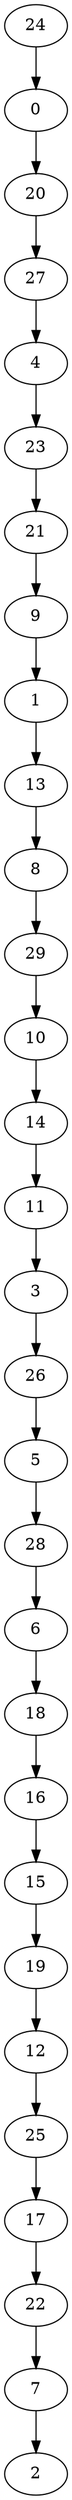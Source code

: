 digraph {
	0 [label = 0]
	1 [label = 1]
	2 [label = 2]
	3 [label = 3]
	4 [label = 4]
	5 [label = 5]
	6 [label = 6]
	7 [label = 7]
	8 [label = 8]
	9 [label = 9]
	10 [label = 10]
	11 [label = 11]
	12 [label = 12]
	13 [label = 13]
	14 [label = 14]
	15 [label = 15]
	16 [label = 16]
	17 [label = 17]
	18 [label = 18]
	19 [label = 19]
	20 [label = 20]
	21 [label = 21]
	22 [label = 22]
	23 [label = 23]
	24 [label = 24]
	25 [label = 25]
	26 [label = 26]
	27 [label = 27]
	28 [label = 28]
	29 [label = 29]
	24->0;
	0->20;
	20->27;
	27->4;
	4->23;
	23->21;
	21->9;
	9->1;
	1->13;
	13->8;
	8->29;
	29->10;
	10->14;
	14->11;
	11->3;
	3->26;
	26->5;
	5->28;
	28->6;
	6->18;
	18->16;
	16->15;
	15->19;
	19->12;
	12->25;
	25->17;
	17->22;
	22->7;
	7->2;
}